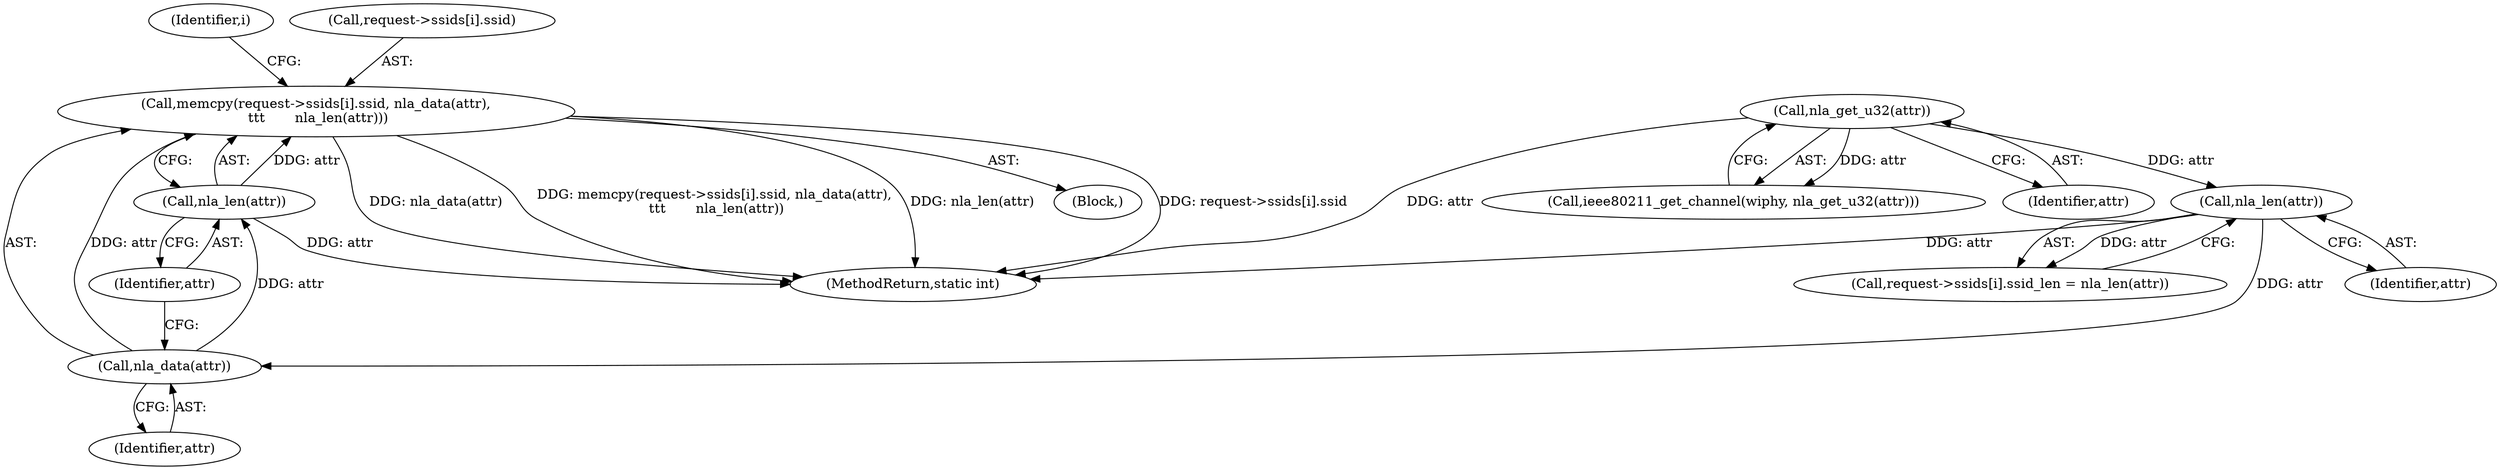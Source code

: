 digraph "0_linux_208c72f4fe44fe09577e7975ba0e7fa0278f3d03@API" {
"1000539" [label="(Call,memcpy(request->ssids[i].ssid, nla_data(attr),\n \t\t\t       nla_len(attr)))"];
"1000547" [label="(Call,nla_data(attr))"];
"1000521" [label="(Call,nla_len(attr))"];
"1000395" [label="(Call,nla_get_u32(attr))"];
"1000549" [label="(Call,nla_len(attr))"];
"1000393" [label="(Call,ieee80211_get_channel(wiphy, nla_get_u32(attr)))"];
"1000395" [label="(Call,nla_get_u32(attr))"];
"1000632" [label="(MethodReturn,static int)"];
"1000539" [label="(Call,memcpy(request->ssids[i].ssid, nla_data(attr),\n \t\t\t       nla_len(attr)))"];
"1000547" [label="(Call,nla_data(attr))"];
"1000548" [label="(Identifier,attr)"];
"1000512" [label="(Block,)"];
"1000550" [label="(Identifier,attr)"];
"1000521" [label="(Call,nla_len(attr))"];
"1000552" [label="(Identifier,i)"];
"1000522" [label="(Identifier,attr)"];
"1000396" [label="(Identifier,attr)"];
"1000513" [label="(Call,request->ssids[i].ssid_len = nla_len(attr))"];
"1000549" [label="(Call,nla_len(attr))"];
"1000540" [label="(Call,request->ssids[i].ssid)"];
"1000539" -> "1000512"  [label="AST: "];
"1000539" -> "1000549"  [label="CFG: "];
"1000540" -> "1000539"  [label="AST: "];
"1000547" -> "1000539"  [label="AST: "];
"1000549" -> "1000539"  [label="AST: "];
"1000552" -> "1000539"  [label="CFG: "];
"1000539" -> "1000632"  [label="DDG: request->ssids[i].ssid"];
"1000539" -> "1000632"  [label="DDG: nla_data(attr)"];
"1000539" -> "1000632"  [label="DDG: memcpy(request->ssids[i].ssid, nla_data(attr),\n \t\t\t       nla_len(attr))"];
"1000539" -> "1000632"  [label="DDG: nla_len(attr)"];
"1000547" -> "1000539"  [label="DDG: attr"];
"1000549" -> "1000539"  [label="DDG: attr"];
"1000547" -> "1000548"  [label="CFG: "];
"1000548" -> "1000547"  [label="AST: "];
"1000550" -> "1000547"  [label="CFG: "];
"1000521" -> "1000547"  [label="DDG: attr"];
"1000547" -> "1000549"  [label="DDG: attr"];
"1000521" -> "1000513"  [label="AST: "];
"1000521" -> "1000522"  [label="CFG: "];
"1000522" -> "1000521"  [label="AST: "];
"1000513" -> "1000521"  [label="CFG: "];
"1000521" -> "1000632"  [label="DDG: attr"];
"1000521" -> "1000513"  [label="DDG: attr"];
"1000395" -> "1000521"  [label="DDG: attr"];
"1000395" -> "1000393"  [label="AST: "];
"1000395" -> "1000396"  [label="CFG: "];
"1000396" -> "1000395"  [label="AST: "];
"1000393" -> "1000395"  [label="CFG: "];
"1000395" -> "1000632"  [label="DDG: attr"];
"1000395" -> "1000393"  [label="DDG: attr"];
"1000549" -> "1000550"  [label="CFG: "];
"1000550" -> "1000549"  [label="AST: "];
"1000549" -> "1000632"  [label="DDG: attr"];
}
